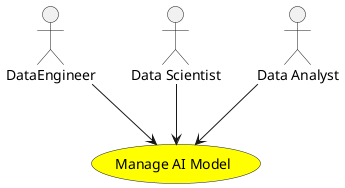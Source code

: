 @startuml


usecase "Manage AI Model" as ManageAIModel #yellow

Actor "DataEngineer" as DataEngineer

DataEngineer --> ManageAIModel

Actor "Data Scientist" as DataScientist

DataScientist --> ManageAIModel

Actor "Data Analyst" as DataAnalyst

DataAnalyst --> ManageAIModel











@enduml

